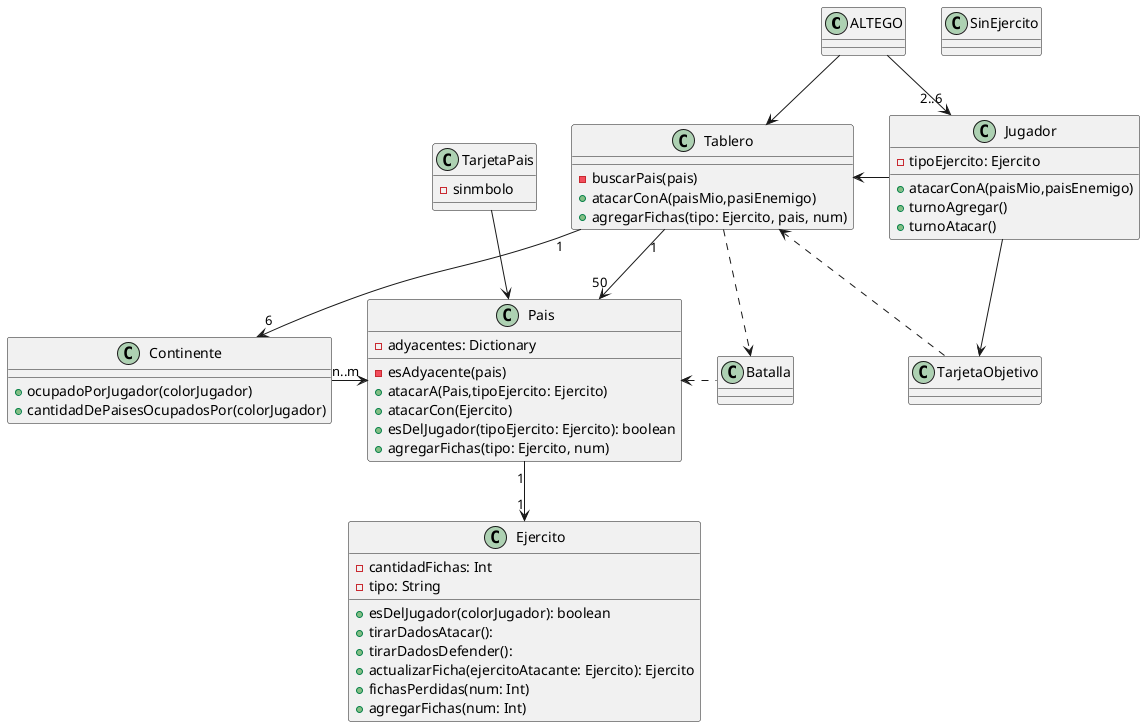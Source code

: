 @startuml ModeloInicial-V0.3

Class ALTEGO{

}

Class Tablero{
    -buscarPais(pais)
    +atacarConA(paisMio,pasiEnemigo)
    +agregarFichas(tipo: Ejercito, pais, num)
}

Class Continente{
    +ocupadoPorJugador(colorJugador)
    +cantidadDePaisesOcupadosPor(colorJugador)
}

Class Jugador{
    -tipoEjercito: Ejercito
    +atacarConA(paisMio,paisEnemigo)
    +turnoAgregar()
    +turnoAtacar()
}

Class Pais{
    -adyacentes: Dictionary
    -esAdyacente(pais)
    +atacarA(Pais,tipoEjercito: Ejercito)
    +atacarCon(Ejercito)
    +esDelJugador(tipoEjercito: Ejercito): boolean
    +agregarFichas(tipo: Ejercito, num)
}

Class Ejercito{
    -cantidadFichas: Int
    -tipo: String
    +esDelJugador(colorJugador): boolean
    +tirarDadosAtacar():
    +tirarDadosDefender():
    +actualizarFicha(ejercitoAtacante: Ejercito): Ejercito
    +fichasPerdidas(num: Int)
    +agregarFichas(num: Int)
}

Class SinEjercito{

}

Class Batalla{

}

Class TarjetaPais{
    - sinmbolo
}

Class TarjetaObjetivo{}

ALTEGO --> Tablero
ALTEGO --> "2..6"Jugador
Jugador  -left-> Tablero
Tablero "1"-->"50" Pais
Tablero "1"-->"6" Continente
Tablero ..> Batalla
Batalla .left.> Pais
Continente --right-->"n..m" Pais
Pais "1"-->"1" Ejercito
Jugador --> TarjetaObjetivo
TarjetaObjetivo ..> Tablero
TarjetaPais --> Pais

@enduml